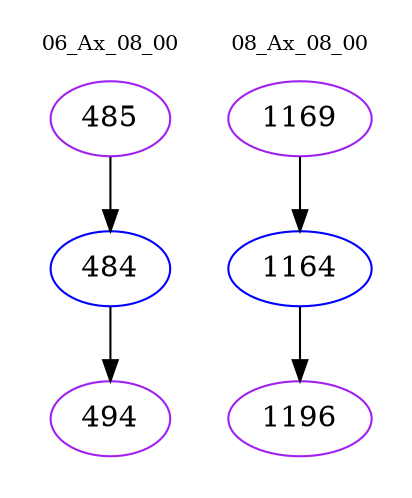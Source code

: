 digraph{
subgraph cluster_0 {
color = white
label = "06_Ax_08_00";
fontsize=10;
T0_485 [label="485", color="purple"]
T0_485 -> T0_484 [color="black"]
T0_484 [label="484", color="blue"]
T0_484 -> T0_494 [color="black"]
T0_494 [label="494", color="purple"]
}
subgraph cluster_1 {
color = white
label = "08_Ax_08_00";
fontsize=10;
T1_1169 [label="1169", color="purple"]
T1_1169 -> T1_1164 [color="black"]
T1_1164 [label="1164", color="blue"]
T1_1164 -> T1_1196 [color="black"]
T1_1196 [label="1196", color="purple"]
}
}

